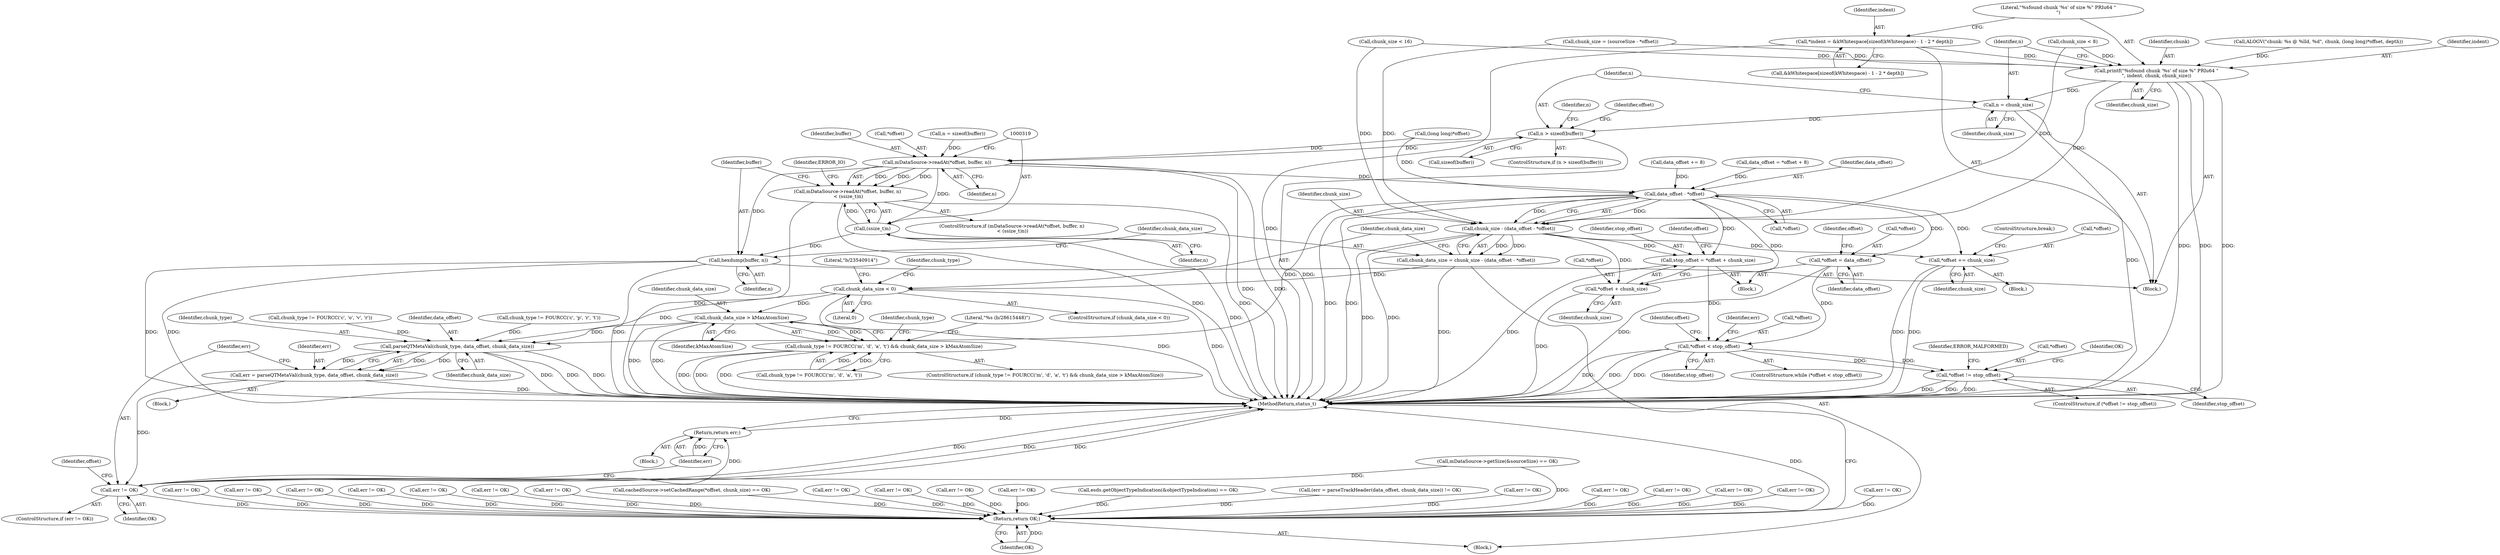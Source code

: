 digraph "0_Android_8a3a2f6ea7defe1a81bb32b3c9f3537f84749b9d@API" {
"1000278" [label="(Call,*indent = &kWhitespace[sizeof(kWhitespace) - 1 - 2 * depth])"];
"1000291" [label="(Call,printf(\"%sfound chunk '%s' of size %\" PRIu64 \"\n\", indent, chunk, chunk_size))"];
"1000298" [label="(Call,n = chunk_size)"];
"1000302" [label="(Call,n > sizeof(buffer))"];
"1000313" [label="(Call,mDataSource->readAt(*offset, buffer, n))"];
"1000312" [label="(Call,mDataSource->readAt(*offset, buffer, n)\n < (ssize_t)n)"];
"1000318" [label="(Call,(ssize_t)n)"];
"1000324" [label="(Call,hexdump(buffer, n))"];
"1000333" [label="(Call,data_offset - *offset)"];
"1000331" [label="(Call,chunk_size - (data_offset - *offset))"];
"1000329" [label="(Call,chunk_data_size = chunk_size - (data_offset - *offset))"];
"1000338" [label="(Call,chunk_data_size < 0)"];
"1000355" [label="(Call,chunk_data_size > kMaxAtomSize)"];
"1000347" [label="(Call,chunk_type != FOURCC('m', 'd', 'a', 't') && chunk_data_size > kMaxAtomSize)"];
"1003885" [label="(Call,parseQTMetaVal(chunk_type, data_offset, chunk_data_size))"];
"1003883" [label="(Call,err = parseQTMetaVal(chunk_type, data_offset, chunk_data_size))"];
"1003890" [label="(Call,err != OK)"];
"1003894" [label="(Return,return err;)"];
"1003901" [label="(Return,return OK;)"];
"1000398" [label="(Call,stop_offset = *offset + chunk_size)"];
"1000409" [label="(Call,*offset < stop_offset)"];
"1000430" [label="(Call,*offset != stop_offset)"];
"1000400" [label="(Call,*offset + chunk_size)"];
"1003896" [label="(Call,*offset += chunk_size)"];
"1000404" [label="(Call,*offset = data_offset)"];
"1003710" [label="(Call,err != OK)"];
"1003432" [label="(Call,err != OK)"];
"1000438" [label="(Identifier,OK)"];
"1000339" [label="(Identifier,chunk_data_size)"];
"1002524" [label="(Call,err != OK)"];
"1000311" [label="(ControlStructure,if (mDataSource->readAt(*offset, buffer, n)\n < (ssize_t)n))"];
"1000333" [label="(Call,data_offset - *offset)"];
"1003888" [label="(Identifier,chunk_data_size)"];
"1000376" [label="(Identifier,chunk_type)"];
"1000332" [label="(Identifier,chunk_size)"];
"1000436" [label="(Identifier,ERROR_MALFORMED)"];
"1003894" [label="(Return,return err;)"];
"1000335" [label="(Call,*offset)"];
"1000265" [label="(Call,(long long)*offset)"];
"1003901" [label="(Return,return OK;)"];
"1000330" [label="(Identifier,chunk_data_size)"];
"1003893" [label="(Block,)"];
"1000295" [label="(Identifier,chunk_size)"];
"1000416" [label="(Identifier,err)"];
"1000318" [label="(Call,(ssize_t)n)"];
"1002250" [label="(Call,err != OK)"];
"1000346" [label="(ControlStructure,if (chunk_type != FOURCC('m', 'd', 'a', 't') && chunk_data_size > kMaxAtomSize))"];
"1000331" [label="(Call,chunk_size - (data_offset - *offset))"];
"1000294" [label="(Identifier,chunk)"];
"1000403" [label="(Identifier,chunk_size)"];
"1000410" [label="(Call,*offset)"];
"1003881" [label="(Block,)"];
"1002205" [label="(Call,err != OK)"];
"1000343" [label="(Literal,\"b/23540914\")"];
"1003886" [label="(Identifier,chunk_type)"];
"1003889" [label="(ControlStructure,if (err != OK))"];
"1002493" [label="(Call,err != OK)"];
"1002698" [label="(Call,err != OK)"];
"1000205" [label="(Call,chunk_size < 16)"];
"1000279" [label="(Identifier,indent)"];
"1000431" [label="(Call,*offset)"];
"1000201" [label="(Call,data_offset += 8)"];
"1000407" [label="(Identifier,data_offset)"];
"1003028" [label="(Call,err != OK)"];
"1000404" [label="(Call,*offset = data_offset)"];
"1000505" [label="(Call,cachedSource->setCachedRange(*offset, chunk_size) == OK)"];
"1000347" [label="(Call,chunk_type != FOURCC('m', 'd', 'a', 't') && chunk_data_size > kMaxAtomSize)"];
"1003063" [label="(Call,err != OK)"];
"1002555" [label="(Call,err != OK)"];
"1000326" [label="(Identifier,n)"];
"1000398" [label="(Call,stop_offset = *offset + chunk_size)"];
"1003899" [label="(Identifier,chunk_size)"];
"1000278" [label="(Call,*indent = &kWhitespace[sizeof(kWhitespace) - 1 - 2 * depth])"];
"1000383" [label="(Call,chunk_type != FOURCC('c', 'o', 'v', 'r'))"];
"1000315" [label="(Identifier,offset)"];
"1003903" [label="(MethodReturn,status_t)"];
"1000338" [label="(Call,chunk_data_size < 0)"];
"1000355" [label="(Call,chunk_data_size > kMaxAtomSize)"];
"1003900" [label="(ControlStructure,break;)"];
"1000412" [label="(Identifier,stop_offset)"];
"1000230" [label="(Call,chunk_size = (sourceSize - *offset))"];
"1000292" [label="(Literal,\"%sfound chunk '%s' of size %\" PRIu64 \"\n\")"];
"1000312" [label="(Call,mDataSource->readAt(*offset, buffer, n)\n < (ssize_t)n)"];
"1000252" [label="(Call,chunk_size < 8)"];
"1000411" [label="(Identifier,offset)"];
"1003876" [label="(Block,)"];
"1003883" [label="(Call,err = parseQTMetaVal(chunk_type, data_offset, chunk_data_size))"];
"1003730" [label="(Call,err != OK)"];
"1000349" [label="(Identifier,chunk_type)"];
"1000291" [label="(Call,printf(\"%sfound chunk '%s' of size %\" PRIu64 \"\n\", indent, chunk, chunk_size))"];
"1003897" [label="(Call,*offset)"];
"1003887" [label="(Identifier,data_offset)"];
"1000429" [label="(ControlStructure,if (*offset != stop_offset))"];
"1000316" [label="(Identifier,buffer)"];
"1003898" [label="(Identifier,offset)"];
"1000262" [label="(Call,ALOGV(\"chunk: %s @ %lld, %d\", chunk, (long long)*offset, depth))"];
"1003902" [label="(Identifier,OK)"];
"1000302" [label="(Call,n > sizeof(buffer))"];
"1000172" [label="(Call,data_offset = *offset + 8)"];
"1003896" [label="(Call,*offset += chunk_size)"];
"1000340" [label="(Literal,0)"];
"1001661" [label="(Call,err != OK)"];
"1000400" [label="(Call,*offset + chunk_size)"];
"1000303" [label="(Identifier,n)"];
"1000356" [label="(Identifier,chunk_data_size)"];
"1000408" [label="(ControlStructure,while (*offset < stop_offset))"];
"1002724" [label="(Call,esds.getObjectTypeIndication(&objectTypeIndication) == OK)"];
"1001154" [label="(Call,(err = parseTrackHeader(data_offset, chunk_data_size)) != OK)"];
"1003885" [label="(Call,parseQTMetaVal(chunk_type, data_offset, chunk_data_size))"];
"1000399" [label="(Identifier,stop_offset)"];
"1000293" [label="(Identifier,indent)"];
"1000357" [label="(Identifier,kMaxAtomSize)"];
"1000406" [label="(Identifier,offset)"];
"1000314" [label="(Call,*offset)"];
"1000308" [label="(Identifier,n)"];
"1000324" [label="(Call,hexdump(buffer, n))"];
"1000432" [label="(Identifier,offset)"];
"1003884" [label="(Identifier,err)"];
"1001997" [label="(Call,err != OK)"];
"1000298" [label="(Call,n = chunk_size)"];
"1000323" [label="(Identifier,ERROR_IO)"];
"1000272" [label="(Block,)"];
"1000280" [label="(Call,&kWhitespace[sizeof(kWhitespace) - 1 - 2 * depth])"];
"1000313" [label="(Call,mDataSource->readAt(*offset, buffer, n))"];
"1000361" [label="(Literal,\"%s (b/28615448)\")"];
"1000118" [label="(Block,)"];
"1003892" [label="(Identifier,OK)"];
"1000300" [label="(Identifier,chunk_size)"];
"1000317" [label="(Identifier,n)"];
"1000348" [label="(Call,chunk_type != FOURCC('m', 'd', 'a', 't'))"];
"1000334" [label="(Identifier,data_offset)"];
"1000224" [label="(Call,mDataSource->getSize(&sourceSize) == OK)"];
"1000329" [label="(Call,chunk_data_size = chunk_size - (data_offset - *offset))"];
"1000304" [label="(Call,sizeof(buffer))"];
"1003895" [label="(Identifier,err)"];
"1000320" [label="(Identifier,n)"];
"1000299" [label="(Identifier,n)"];
"1000325" [label="(Identifier,buffer)"];
"1000401" [label="(Call,*offset)"];
"1000405" [label="(Call,*offset)"];
"1000396" [label="(Block,)"];
"1000433" [label="(Identifier,stop_offset)"];
"1003891" [label="(Identifier,err)"];
"1000375" [label="(Call,chunk_type != FOURCC('c', 'p', 'r', 't'))"];
"1000717" [label="(Call,err != OK)"];
"1000307" [label="(Call,n = sizeof(buffer))"];
"1002134" [label="(Call,err != OK)"];
"1000301" [label="(ControlStructure,if (n > sizeof(buffer)))"];
"1000337" [label="(ControlStructure,if (chunk_data_size < 0))"];
"1000430" [label="(Call,*offset != stop_offset)"];
"1000620" [label="(Call,err != OK)"];
"1002174" [label="(Call,err != OK)"];
"1000409" [label="(Call,*offset < stop_offset)"];
"1003890" [label="(Call,err != OK)"];
"1000278" -> "1000272"  [label="AST: "];
"1000278" -> "1000280"  [label="CFG: "];
"1000279" -> "1000278"  [label="AST: "];
"1000280" -> "1000278"  [label="AST: "];
"1000292" -> "1000278"  [label="CFG: "];
"1000278" -> "1003903"  [label="DDG: "];
"1000278" -> "1000291"  [label="DDG: "];
"1000291" -> "1000272"  [label="AST: "];
"1000291" -> "1000295"  [label="CFG: "];
"1000292" -> "1000291"  [label="AST: "];
"1000293" -> "1000291"  [label="AST: "];
"1000294" -> "1000291"  [label="AST: "];
"1000295" -> "1000291"  [label="AST: "];
"1000299" -> "1000291"  [label="CFG: "];
"1000291" -> "1003903"  [label="DDG: "];
"1000291" -> "1003903"  [label="DDG: "];
"1000291" -> "1003903"  [label="DDG: "];
"1000262" -> "1000291"  [label="DDG: "];
"1000252" -> "1000291"  [label="DDG: "];
"1000205" -> "1000291"  [label="DDG: "];
"1000230" -> "1000291"  [label="DDG: "];
"1000291" -> "1000298"  [label="DDG: "];
"1000291" -> "1000331"  [label="DDG: "];
"1000298" -> "1000272"  [label="AST: "];
"1000298" -> "1000300"  [label="CFG: "];
"1000299" -> "1000298"  [label="AST: "];
"1000300" -> "1000298"  [label="AST: "];
"1000303" -> "1000298"  [label="CFG: "];
"1000298" -> "1003903"  [label="DDG: "];
"1000298" -> "1000302"  [label="DDG: "];
"1000302" -> "1000301"  [label="AST: "];
"1000302" -> "1000304"  [label="CFG: "];
"1000303" -> "1000302"  [label="AST: "];
"1000304" -> "1000302"  [label="AST: "];
"1000308" -> "1000302"  [label="CFG: "];
"1000315" -> "1000302"  [label="CFG: "];
"1000302" -> "1003903"  [label="DDG: "];
"1000302" -> "1000313"  [label="DDG: "];
"1000313" -> "1000312"  [label="AST: "];
"1000313" -> "1000317"  [label="CFG: "];
"1000314" -> "1000313"  [label="AST: "];
"1000316" -> "1000313"  [label="AST: "];
"1000317" -> "1000313"  [label="AST: "];
"1000319" -> "1000313"  [label="CFG: "];
"1000313" -> "1003903"  [label="DDG: "];
"1000313" -> "1003903"  [label="DDG: "];
"1000313" -> "1000312"  [label="DDG: "];
"1000313" -> "1000312"  [label="DDG: "];
"1000313" -> "1000312"  [label="DDG: "];
"1000265" -> "1000313"  [label="DDG: "];
"1000307" -> "1000313"  [label="DDG: "];
"1000313" -> "1000318"  [label="DDG: "];
"1000313" -> "1000324"  [label="DDG: "];
"1000313" -> "1000333"  [label="DDG: "];
"1000312" -> "1000311"  [label="AST: "];
"1000312" -> "1000318"  [label="CFG: "];
"1000318" -> "1000312"  [label="AST: "];
"1000323" -> "1000312"  [label="CFG: "];
"1000325" -> "1000312"  [label="CFG: "];
"1000312" -> "1003903"  [label="DDG: "];
"1000312" -> "1003903"  [label="DDG: "];
"1000312" -> "1003903"  [label="DDG: "];
"1000318" -> "1000312"  [label="DDG: "];
"1000318" -> "1000320"  [label="CFG: "];
"1000319" -> "1000318"  [label="AST: "];
"1000320" -> "1000318"  [label="AST: "];
"1000318" -> "1003903"  [label="DDG: "];
"1000318" -> "1000324"  [label="DDG: "];
"1000324" -> "1000272"  [label="AST: "];
"1000324" -> "1000326"  [label="CFG: "];
"1000325" -> "1000324"  [label="AST: "];
"1000326" -> "1000324"  [label="AST: "];
"1000330" -> "1000324"  [label="CFG: "];
"1000324" -> "1003903"  [label="DDG: "];
"1000324" -> "1003903"  [label="DDG: "];
"1000324" -> "1003903"  [label="DDG: "];
"1000333" -> "1000331"  [label="AST: "];
"1000333" -> "1000335"  [label="CFG: "];
"1000334" -> "1000333"  [label="AST: "];
"1000335" -> "1000333"  [label="AST: "];
"1000331" -> "1000333"  [label="CFG: "];
"1000333" -> "1003903"  [label="DDG: "];
"1000333" -> "1003903"  [label="DDG: "];
"1000333" -> "1000331"  [label="DDG: "];
"1000333" -> "1000331"  [label="DDG: "];
"1000172" -> "1000333"  [label="DDG: "];
"1000201" -> "1000333"  [label="DDG: "];
"1000265" -> "1000333"  [label="DDG: "];
"1000333" -> "1000398"  [label="DDG: "];
"1000333" -> "1000400"  [label="DDG: "];
"1000333" -> "1000404"  [label="DDG: "];
"1000333" -> "1003885"  [label="DDG: "];
"1000333" -> "1003896"  [label="DDG: "];
"1000331" -> "1000329"  [label="AST: "];
"1000332" -> "1000331"  [label="AST: "];
"1000329" -> "1000331"  [label="CFG: "];
"1000331" -> "1003903"  [label="DDG: "];
"1000331" -> "1003903"  [label="DDG: "];
"1000331" -> "1000329"  [label="DDG: "];
"1000331" -> "1000329"  [label="DDG: "];
"1000252" -> "1000331"  [label="DDG: "];
"1000205" -> "1000331"  [label="DDG: "];
"1000230" -> "1000331"  [label="DDG: "];
"1000331" -> "1000398"  [label="DDG: "];
"1000331" -> "1000400"  [label="DDG: "];
"1000331" -> "1003896"  [label="DDG: "];
"1000329" -> "1000118"  [label="AST: "];
"1000330" -> "1000329"  [label="AST: "];
"1000339" -> "1000329"  [label="CFG: "];
"1000329" -> "1003903"  [label="DDG: "];
"1000329" -> "1000338"  [label="DDG: "];
"1000338" -> "1000337"  [label="AST: "];
"1000338" -> "1000340"  [label="CFG: "];
"1000339" -> "1000338"  [label="AST: "];
"1000340" -> "1000338"  [label="AST: "];
"1000343" -> "1000338"  [label="CFG: "];
"1000349" -> "1000338"  [label="CFG: "];
"1000338" -> "1003903"  [label="DDG: "];
"1000338" -> "1003903"  [label="DDG: "];
"1000338" -> "1000355"  [label="DDG: "];
"1000338" -> "1003885"  [label="DDG: "];
"1000355" -> "1000347"  [label="AST: "];
"1000355" -> "1000357"  [label="CFG: "];
"1000356" -> "1000355"  [label="AST: "];
"1000357" -> "1000355"  [label="AST: "];
"1000347" -> "1000355"  [label="CFG: "];
"1000355" -> "1003903"  [label="DDG: "];
"1000355" -> "1003903"  [label="DDG: "];
"1000355" -> "1000347"  [label="DDG: "];
"1000355" -> "1000347"  [label="DDG: "];
"1000355" -> "1003885"  [label="DDG: "];
"1000347" -> "1000346"  [label="AST: "];
"1000347" -> "1000348"  [label="CFG: "];
"1000348" -> "1000347"  [label="AST: "];
"1000361" -> "1000347"  [label="CFG: "];
"1000376" -> "1000347"  [label="CFG: "];
"1000347" -> "1003903"  [label="DDG: "];
"1000347" -> "1003903"  [label="DDG: "];
"1000347" -> "1003903"  [label="DDG: "];
"1000348" -> "1000347"  [label="DDG: "];
"1000348" -> "1000347"  [label="DDG: "];
"1003885" -> "1003883"  [label="AST: "];
"1003885" -> "1003888"  [label="CFG: "];
"1003886" -> "1003885"  [label="AST: "];
"1003887" -> "1003885"  [label="AST: "];
"1003888" -> "1003885"  [label="AST: "];
"1003883" -> "1003885"  [label="CFG: "];
"1003885" -> "1003903"  [label="DDG: "];
"1003885" -> "1003903"  [label="DDG: "];
"1003885" -> "1003903"  [label="DDG: "];
"1003885" -> "1003883"  [label="DDG: "];
"1003885" -> "1003883"  [label="DDG: "];
"1003885" -> "1003883"  [label="DDG: "];
"1000375" -> "1003885"  [label="DDG: "];
"1000383" -> "1003885"  [label="DDG: "];
"1003883" -> "1003881"  [label="AST: "];
"1003884" -> "1003883"  [label="AST: "];
"1003891" -> "1003883"  [label="CFG: "];
"1003883" -> "1003903"  [label="DDG: "];
"1003883" -> "1003890"  [label="DDG: "];
"1003890" -> "1003889"  [label="AST: "];
"1003890" -> "1003892"  [label="CFG: "];
"1003891" -> "1003890"  [label="AST: "];
"1003892" -> "1003890"  [label="AST: "];
"1003895" -> "1003890"  [label="CFG: "];
"1003898" -> "1003890"  [label="CFG: "];
"1003890" -> "1003903"  [label="DDG: "];
"1003890" -> "1003903"  [label="DDG: "];
"1003890" -> "1003903"  [label="DDG: "];
"1000224" -> "1003890"  [label="DDG: "];
"1003890" -> "1003894"  [label="DDG: "];
"1003890" -> "1003901"  [label="DDG: "];
"1003894" -> "1003893"  [label="AST: "];
"1003894" -> "1003895"  [label="CFG: "];
"1003895" -> "1003894"  [label="AST: "];
"1003903" -> "1003894"  [label="CFG: "];
"1003894" -> "1003903"  [label="DDG: "];
"1003895" -> "1003894"  [label="DDG: "];
"1003901" -> "1000118"  [label="AST: "];
"1003901" -> "1003902"  [label="CFG: "];
"1003902" -> "1003901"  [label="AST: "];
"1003903" -> "1003901"  [label="CFG: "];
"1003901" -> "1003903"  [label="DDG: "];
"1003902" -> "1003901"  [label="DDG: "];
"1002724" -> "1003901"  [label="DDG: "];
"1000620" -> "1003901"  [label="DDG: "];
"1003063" -> "1003901"  [label="DDG: "];
"1003730" -> "1003901"  [label="DDG: "];
"1001997" -> "1003901"  [label="DDG: "];
"1001154" -> "1003901"  [label="DDG: "];
"1001661" -> "1003901"  [label="DDG: "];
"1000505" -> "1003901"  [label="DDG: "];
"1002134" -> "1003901"  [label="DDG: "];
"1002555" -> "1003901"  [label="DDG: "];
"1002493" -> "1003901"  [label="DDG: "];
"1002250" -> "1003901"  [label="DDG: "];
"1002205" -> "1003901"  [label="DDG: "];
"1003710" -> "1003901"  [label="DDG: "];
"1003028" -> "1003901"  [label="DDG: "];
"1002524" -> "1003901"  [label="DDG: "];
"1000224" -> "1003901"  [label="DDG: "];
"1002174" -> "1003901"  [label="DDG: "];
"1002698" -> "1003901"  [label="DDG: "];
"1000717" -> "1003901"  [label="DDG: "];
"1003432" -> "1003901"  [label="DDG: "];
"1000398" -> "1000396"  [label="AST: "];
"1000398" -> "1000400"  [label="CFG: "];
"1000399" -> "1000398"  [label="AST: "];
"1000400" -> "1000398"  [label="AST: "];
"1000406" -> "1000398"  [label="CFG: "];
"1000398" -> "1003903"  [label="DDG: "];
"1000398" -> "1000409"  [label="DDG: "];
"1000409" -> "1000408"  [label="AST: "];
"1000409" -> "1000412"  [label="CFG: "];
"1000410" -> "1000409"  [label="AST: "];
"1000412" -> "1000409"  [label="AST: "];
"1000416" -> "1000409"  [label="CFG: "];
"1000432" -> "1000409"  [label="CFG: "];
"1000409" -> "1003903"  [label="DDG: "];
"1000409" -> "1003903"  [label="DDG: "];
"1000409" -> "1003903"  [label="DDG: "];
"1000404" -> "1000409"  [label="DDG: "];
"1000409" -> "1000430"  [label="DDG: "];
"1000409" -> "1000430"  [label="DDG: "];
"1000430" -> "1000429"  [label="AST: "];
"1000430" -> "1000433"  [label="CFG: "];
"1000431" -> "1000430"  [label="AST: "];
"1000433" -> "1000430"  [label="AST: "];
"1000436" -> "1000430"  [label="CFG: "];
"1000438" -> "1000430"  [label="CFG: "];
"1000430" -> "1003903"  [label="DDG: "];
"1000430" -> "1003903"  [label="DDG: "];
"1000430" -> "1003903"  [label="DDG: "];
"1000400" -> "1000403"  [label="CFG: "];
"1000401" -> "1000400"  [label="AST: "];
"1000403" -> "1000400"  [label="AST: "];
"1000400" -> "1003903"  [label="DDG: "];
"1003896" -> "1003876"  [label="AST: "];
"1003896" -> "1003899"  [label="CFG: "];
"1003897" -> "1003896"  [label="AST: "];
"1003899" -> "1003896"  [label="AST: "];
"1003900" -> "1003896"  [label="CFG: "];
"1003896" -> "1003903"  [label="DDG: "];
"1003896" -> "1003903"  [label="DDG: "];
"1000404" -> "1000396"  [label="AST: "];
"1000404" -> "1000407"  [label="CFG: "];
"1000405" -> "1000404"  [label="AST: "];
"1000407" -> "1000404"  [label="AST: "];
"1000411" -> "1000404"  [label="CFG: "];
"1000404" -> "1003903"  [label="DDG: "];
}
